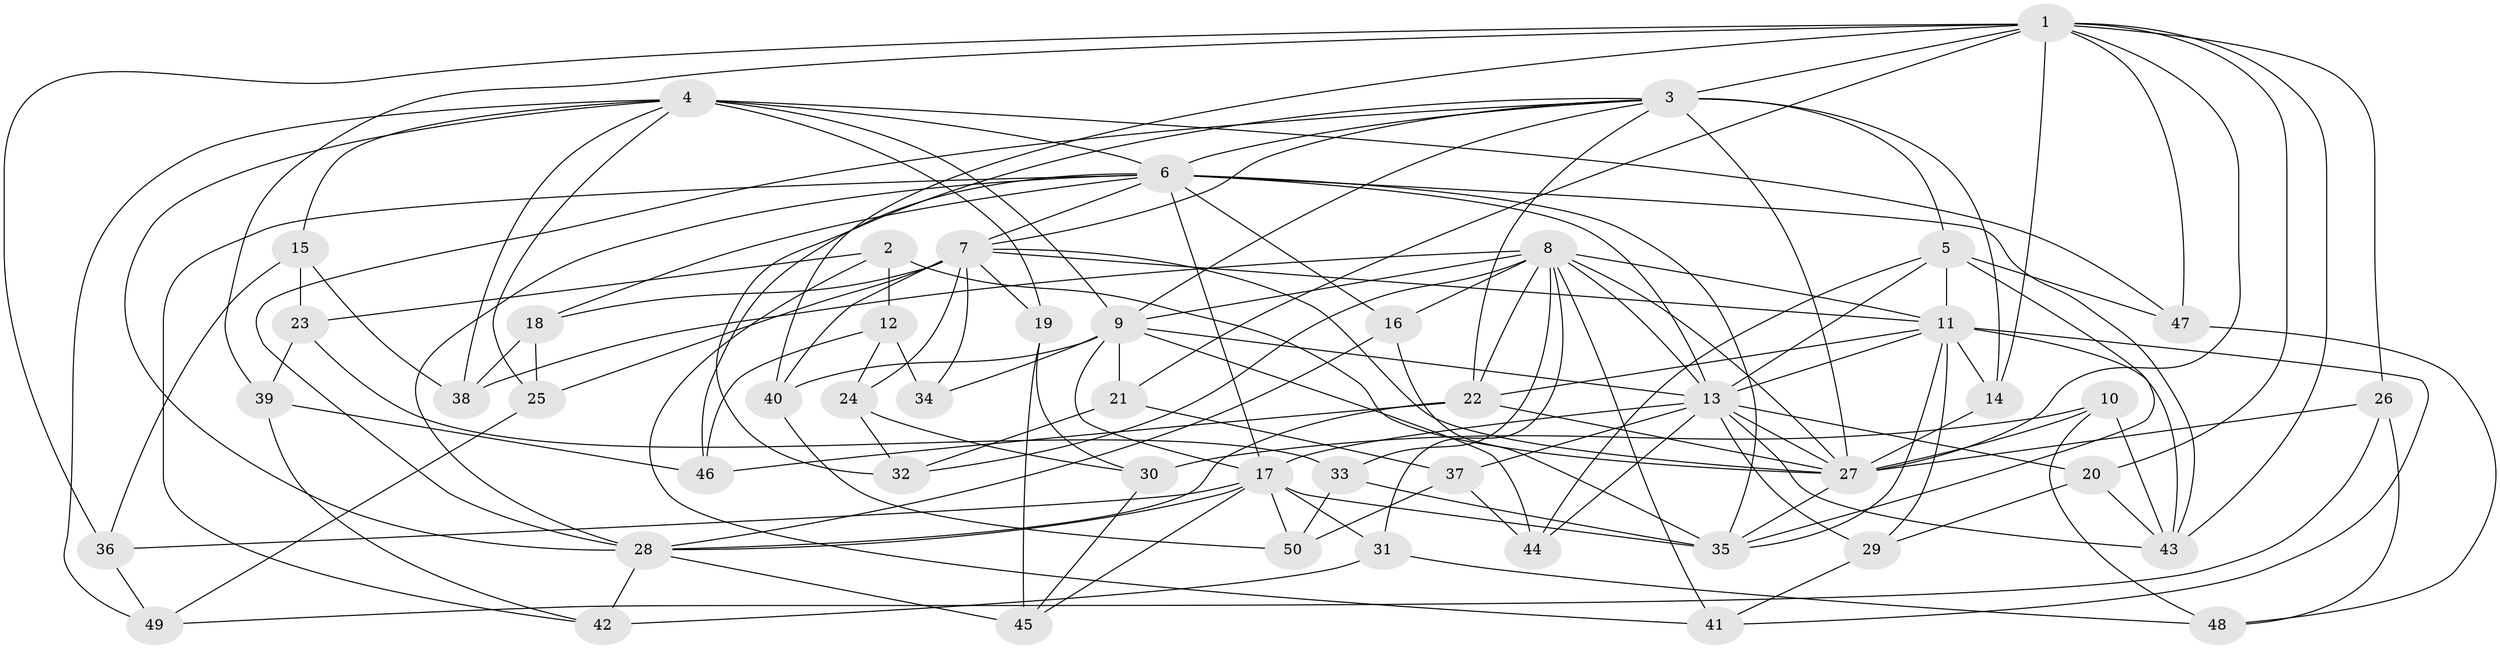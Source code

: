 // original degree distribution, {4: 1.0}
// Generated by graph-tools (version 1.1) at 2025/38/03/09/25 02:38:02]
// undirected, 50 vertices, 141 edges
graph export_dot {
graph [start="1"]
  node [color=gray90,style=filled];
  1;
  2;
  3;
  4;
  5;
  6;
  7;
  8;
  9;
  10;
  11;
  12;
  13;
  14;
  15;
  16;
  17;
  18;
  19;
  20;
  21;
  22;
  23;
  24;
  25;
  26;
  27;
  28;
  29;
  30;
  31;
  32;
  33;
  34;
  35;
  36;
  37;
  38;
  39;
  40;
  41;
  42;
  43;
  44;
  45;
  46;
  47;
  48;
  49;
  50;
  1 -- 3 [weight=2.0];
  1 -- 14 [weight=1.0];
  1 -- 20 [weight=1.0];
  1 -- 21 [weight=1.0];
  1 -- 26 [weight=1.0];
  1 -- 27 [weight=1.0];
  1 -- 36 [weight=1.0];
  1 -- 39 [weight=1.0];
  1 -- 40 [weight=1.0];
  1 -- 43 [weight=1.0];
  1 -- 47 [weight=1.0];
  2 -- 12 [weight=1.0];
  2 -- 23 [weight=1.0];
  2 -- 27 [weight=1.0];
  2 -- 41 [weight=1.0];
  3 -- 5 [weight=1.0];
  3 -- 6 [weight=1.0];
  3 -- 7 [weight=1.0];
  3 -- 9 [weight=1.0];
  3 -- 14 [weight=1.0];
  3 -- 22 [weight=1.0];
  3 -- 27 [weight=2.0];
  3 -- 28 [weight=1.0];
  3 -- 32 [weight=1.0];
  4 -- 6 [weight=1.0];
  4 -- 9 [weight=2.0];
  4 -- 15 [weight=1.0];
  4 -- 19 [weight=1.0];
  4 -- 25 [weight=1.0];
  4 -- 28 [weight=1.0];
  4 -- 38 [weight=1.0];
  4 -- 47 [weight=1.0];
  4 -- 49 [weight=1.0];
  5 -- 11 [weight=1.0];
  5 -- 13 [weight=1.0];
  5 -- 35 [weight=1.0];
  5 -- 44 [weight=1.0];
  5 -- 47 [weight=1.0];
  6 -- 7 [weight=1.0];
  6 -- 13 [weight=1.0];
  6 -- 16 [weight=1.0];
  6 -- 17 [weight=1.0];
  6 -- 18 [weight=1.0];
  6 -- 28 [weight=1.0];
  6 -- 35 [weight=1.0];
  6 -- 42 [weight=1.0];
  6 -- 43 [weight=1.0];
  6 -- 46 [weight=1.0];
  7 -- 11 [weight=1.0];
  7 -- 18 [weight=1.0];
  7 -- 19 [weight=1.0];
  7 -- 24 [weight=1.0];
  7 -- 25 [weight=1.0];
  7 -- 27 [weight=1.0];
  7 -- 34 [weight=1.0];
  7 -- 40 [weight=1.0];
  8 -- 9 [weight=2.0];
  8 -- 11 [weight=1.0];
  8 -- 13 [weight=1.0];
  8 -- 16 [weight=1.0];
  8 -- 22 [weight=1.0];
  8 -- 27 [weight=1.0];
  8 -- 31 [weight=1.0];
  8 -- 32 [weight=1.0];
  8 -- 33 [weight=1.0];
  8 -- 38 [weight=1.0];
  8 -- 41 [weight=1.0];
  9 -- 13 [weight=1.0];
  9 -- 17 [weight=1.0];
  9 -- 21 [weight=1.0];
  9 -- 34 [weight=2.0];
  9 -- 40 [weight=1.0];
  9 -- 44 [weight=1.0];
  10 -- 27 [weight=1.0];
  10 -- 30 [weight=1.0];
  10 -- 43 [weight=1.0];
  10 -- 48 [weight=1.0];
  11 -- 13 [weight=1.0];
  11 -- 14 [weight=1.0];
  11 -- 22 [weight=1.0];
  11 -- 29 [weight=1.0];
  11 -- 35 [weight=1.0];
  11 -- 41 [weight=1.0];
  11 -- 43 [weight=1.0];
  12 -- 24 [weight=1.0];
  12 -- 34 [weight=1.0];
  12 -- 46 [weight=1.0];
  13 -- 17 [weight=1.0];
  13 -- 20 [weight=1.0];
  13 -- 27 [weight=1.0];
  13 -- 29 [weight=1.0];
  13 -- 37 [weight=1.0];
  13 -- 43 [weight=1.0];
  13 -- 44 [weight=1.0];
  14 -- 27 [weight=1.0];
  15 -- 23 [weight=1.0];
  15 -- 36 [weight=1.0];
  15 -- 38 [weight=1.0];
  16 -- 28 [weight=1.0];
  16 -- 35 [weight=1.0];
  17 -- 28 [weight=1.0];
  17 -- 31 [weight=1.0];
  17 -- 35 [weight=2.0];
  17 -- 36 [weight=1.0];
  17 -- 45 [weight=1.0];
  17 -- 50 [weight=1.0];
  18 -- 25 [weight=1.0];
  18 -- 38 [weight=1.0];
  19 -- 30 [weight=1.0];
  19 -- 45 [weight=1.0];
  20 -- 29 [weight=1.0];
  20 -- 43 [weight=1.0];
  21 -- 32 [weight=1.0];
  21 -- 37 [weight=1.0];
  22 -- 27 [weight=1.0];
  22 -- 28 [weight=1.0];
  22 -- 46 [weight=1.0];
  23 -- 33 [weight=1.0];
  23 -- 39 [weight=1.0];
  24 -- 30 [weight=1.0];
  24 -- 32 [weight=1.0];
  25 -- 49 [weight=1.0];
  26 -- 27 [weight=1.0];
  26 -- 48 [weight=1.0];
  26 -- 49 [weight=1.0];
  27 -- 35 [weight=1.0];
  28 -- 42 [weight=1.0];
  28 -- 45 [weight=1.0];
  29 -- 41 [weight=1.0];
  30 -- 45 [weight=1.0];
  31 -- 42 [weight=1.0];
  31 -- 48 [weight=1.0];
  33 -- 35 [weight=1.0];
  33 -- 50 [weight=1.0];
  36 -- 49 [weight=1.0];
  37 -- 44 [weight=1.0];
  37 -- 50 [weight=1.0];
  39 -- 42 [weight=1.0];
  39 -- 46 [weight=1.0];
  40 -- 50 [weight=1.0];
  47 -- 48 [weight=1.0];
}

